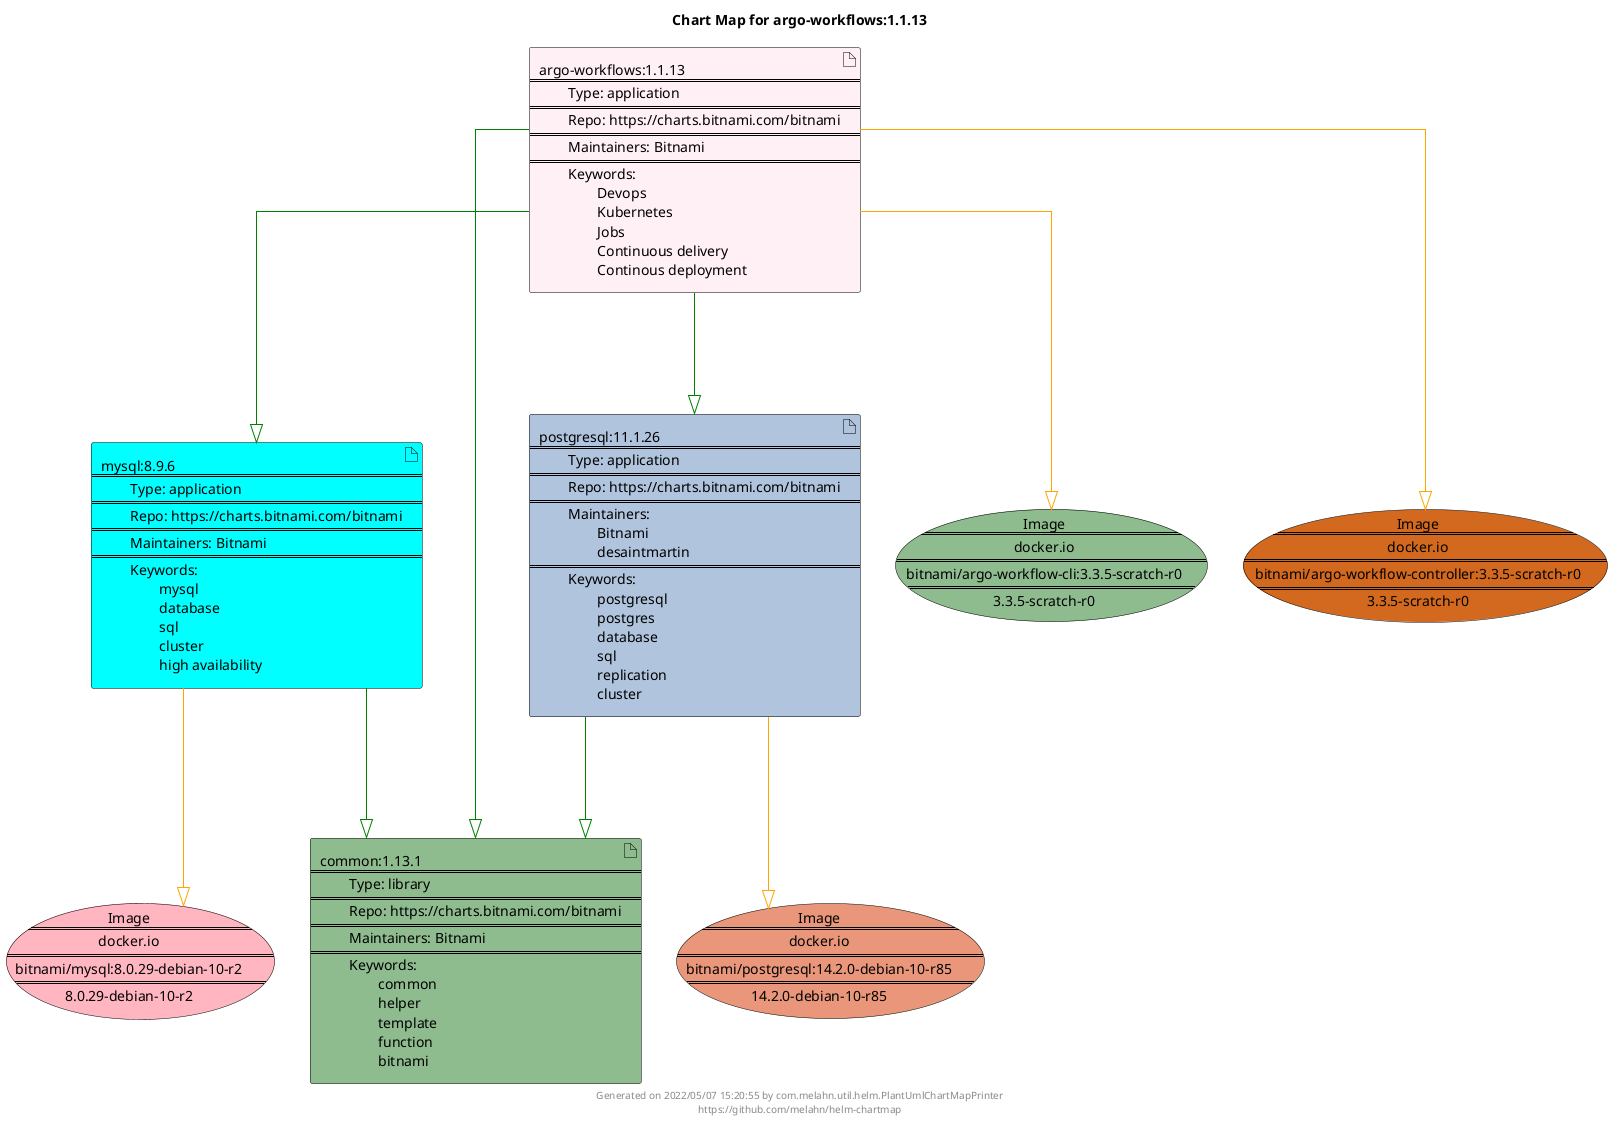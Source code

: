 @startuml
skinparam linetype ortho
skinparam backgroundColor white
skinparam usecaseBorderColor black
skinparam usecaseArrowColor LightSlateGray
skinparam artifactBorderColor black
skinparam artifactArrowColor LightSlateGray

title Chart Map for argo-workflows:1.1.13

'There are 4 referenced Helm Charts
artifact "common:1.13.1\n====\n\tType: library\n====\n\tRepo: https://charts.bitnami.com/bitnami\n====\n\tMaintainers: Bitnami\n====\n\tKeywords: \n\t\tcommon\n\t\thelper\n\t\ttemplate\n\t\tfunction\n\t\tbitnami" as common_1_13_1 #DarkSeaGreen
artifact "mysql:8.9.6\n====\n\tType: application\n====\n\tRepo: https://charts.bitnami.com/bitnami\n====\n\tMaintainers: Bitnami\n====\n\tKeywords: \n\t\tmysql\n\t\tdatabase\n\t\tsql\n\t\tcluster\n\t\thigh availability" as mysql_8_9_6 #Aqua
artifact "argo-workflows:1.1.13\n====\n\tType: application\n====\n\tRepo: https://charts.bitnami.com/bitnami\n====\n\tMaintainers: Bitnami\n====\n\tKeywords: \n\t\tDevops\n\t\tKubernetes\n\t\tJobs\n\t\tContinuous delivery\n\t\tContinous deployment" as argo_workflows_1_1_13 #LavenderBlush
artifact "postgresql:11.1.26\n====\n\tType: application\n====\n\tRepo: https://charts.bitnami.com/bitnami\n====\n\tMaintainers: \n\t\tBitnami\n\t\tdesaintmartin\n====\n\tKeywords: \n\t\tpostgresql\n\t\tpostgres\n\t\tdatabase\n\t\tsql\n\t\treplication\n\t\tcluster" as postgresql_11_1_26 #LightSteelBlue

'There are 4 referenced Docker Images
usecase "Image\n====\ndocker.io\n====\nbitnami/argo-workflow-cli:3.3.5-scratch-r0\n====\n3.3.5-scratch-r0" as docker_io_bitnami_argo_workflow_cli_3_3_5_scratch_r0 #DarkSeaGreen
usecase "Image\n====\ndocker.io\n====\nbitnami/argo-workflow-controller:3.3.5-scratch-r0\n====\n3.3.5-scratch-r0" as docker_io_bitnami_argo_workflow_controller_3_3_5_scratch_r0 #Chocolate
usecase "Image\n====\ndocker.io\n====\nbitnami/mysql:8.0.29-debian-10-r2\n====\n8.0.29-debian-10-r2" as docker_io_bitnami_mysql_8_0_29_debian_10_r2 #LightPink
usecase "Image\n====\ndocker.io\n====\nbitnami/postgresql:14.2.0-debian-10-r85\n====\n14.2.0-debian-10-r85" as docker_io_bitnami_postgresql_14_2_0_debian_10_r85 #DarkSalmon

'Chart Dependencies
argo_workflows_1_1_13--[#green]-|>common_1_13_1
argo_workflows_1_1_13--[#green]-|>postgresql_11_1_26
postgresql_11_1_26--[#green]-|>common_1_13_1
argo_workflows_1_1_13--[#green]-|>mysql_8_9_6
mysql_8_9_6--[#green]-|>common_1_13_1
mysql_8_9_6--[#orange]-|>docker_io_bitnami_mysql_8_0_29_debian_10_r2
argo_workflows_1_1_13--[#orange]-|>docker_io_bitnami_argo_workflow_cli_3_3_5_scratch_r0
argo_workflows_1_1_13--[#orange]-|>docker_io_bitnami_argo_workflow_controller_3_3_5_scratch_r0
postgresql_11_1_26--[#orange]-|>docker_io_bitnami_postgresql_14_2_0_debian_10_r85

center footer Generated on 2022/05/07 15:20:55 by com.melahn.util.helm.PlantUmlChartMapPrinter\nhttps://github.com/melahn/helm-chartmap
@enduml
